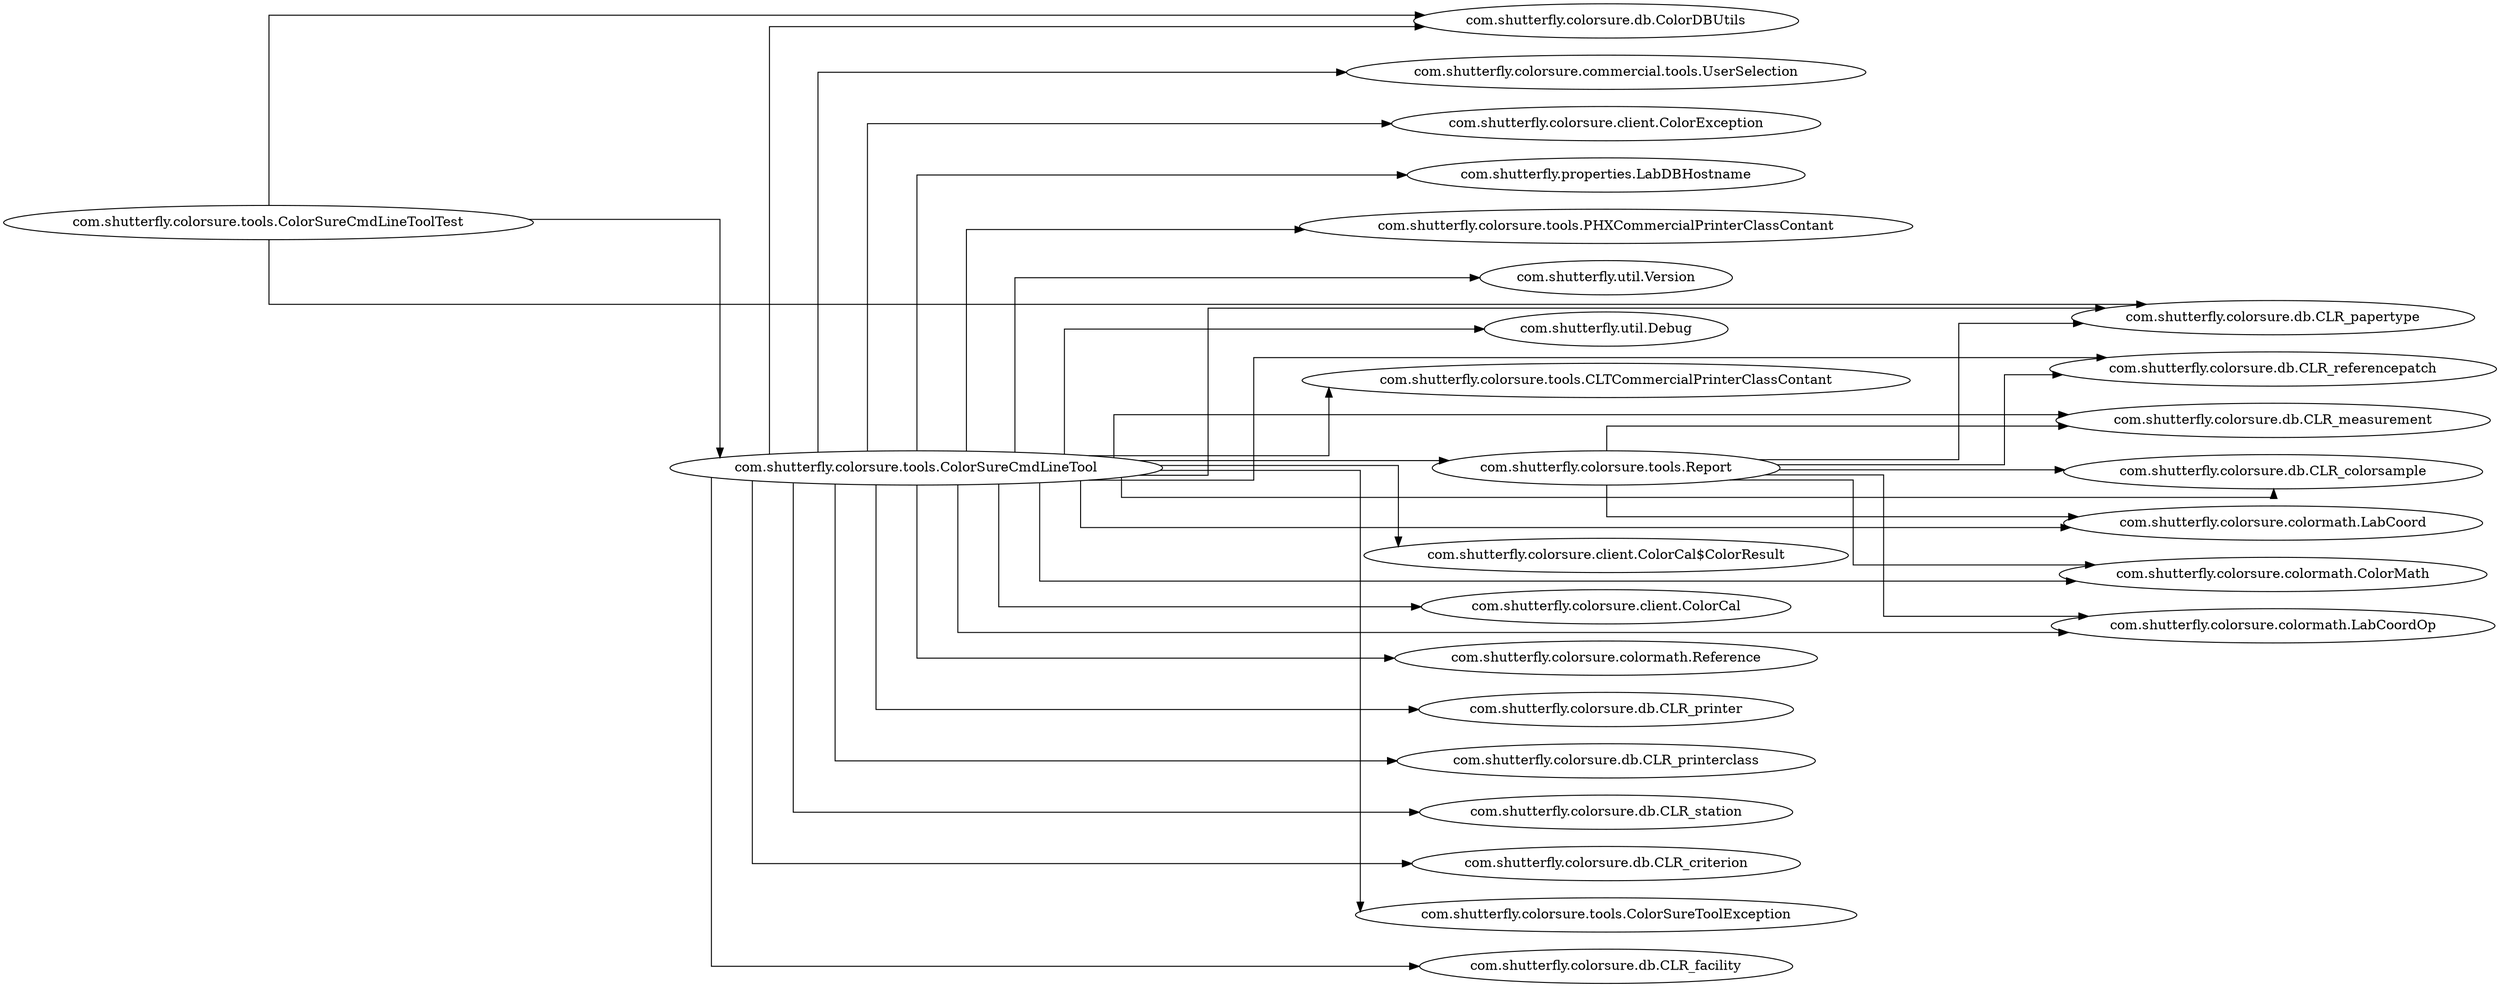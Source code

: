 digraph dependencyGraph {
 concentrate=true;
 rankdir="LR"; 
ranksep="2.0";
"com.shutterfly.colorsure.tools.CLTCommercialPrinterClassContant"; 
"com.shutterfly.colorsure.tools.ColorSureCmdLineTool"; 
"com.shutterfly.colorsure.tools.ColorSureCmdLineTool"->"com.shutterfly.colorsure.db.CLR_papertype";
"com.shutterfly.colorsure.tools.ColorSureCmdLineTool"->"com.shutterfly.colorsure.db.CLR_referencepatch";
"com.shutterfly.colorsure.tools.ColorSureCmdLineTool"->"com.shutterfly.colorsure.db.CLR_measurement";
"com.shutterfly.colorsure.tools.ColorSureCmdLineTool"->"com.shutterfly.colorsure.client.ColorCal$ColorResult";
"com.shutterfly.colorsure.tools.ColorSureCmdLineTool"->"com.shutterfly.colorsure.db.CLR_colorsample";
"com.shutterfly.colorsure.tools.ColorSureCmdLineTool"->"com.shutterfly.colorsure.client.ColorCal";
"com.shutterfly.colorsure.tools.ColorSureCmdLineTool"->"com.shutterfly.colorsure.colormath.Reference";
"com.shutterfly.colorsure.tools.ColorSureCmdLineTool"->"com.shutterfly.colorsure.colormath.LabCoord";
"com.shutterfly.colorsure.tools.ColorSureCmdLineTool"->"com.shutterfly.colorsure.db.CLR_printer";
"com.shutterfly.colorsure.tools.ColorSureCmdLineTool"->"com.shutterfly.colorsure.db.CLR_printerclass";
"com.shutterfly.colorsure.tools.ColorSureCmdLineTool"->"com.shutterfly.colorsure.db.CLR_station";
"com.shutterfly.colorsure.tools.ColorSureCmdLineTool"->"com.shutterfly.colorsure.db.CLR_criterion";
"com.shutterfly.colorsure.tools.ColorSureCmdLineTool"->"com.shutterfly.colorsure.tools.ColorSureToolException";
"com.shutterfly.colorsure.tools.ColorSureCmdLineTool"->"com.shutterfly.colorsure.db.CLR_facility";
"com.shutterfly.colorsure.tools.ColorSureCmdLineTool"->"com.shutterfly.colorsure.commercial.tools.UserSelection";
"com.shutterfly.colorsure.tools.ColorSureCmdLineTool"->"com.shutterfly.colorsure.client.ColorException";
"com.shutterfly.colorsure.tools.ColorSureCmdLineTool"->"com.shutterfly.colorsure.db.ColorDBUtils";
"com.shutterfly.colorsure.tools.ColorSureCmdLineTool"->"com.shutterfly.colorsure.colormath.ColorMath";
"com.shutterfly.colorsure.tools.ColorSureCmdLineTool"->"com.shutterfly.properties.LabDBHostname";
"com.shutterfly.colorsure.tools.ColorSureCmdLineTool"->"com.shutterfly.colorsure.tools.PHXCommercialPrinterClassContant";
"com.shutterfly.colorsure.tools.ColorSureCmdLineTool"->"com.shutterfly.colorsure.tools.CLTCommercialPrinterClassContant";
"com.shutterfly.colorsure.tools.ColorSureCmdLineTool"->"com.shutterfly.colorsure.colormath.LabCoordOp";
"com.shutterfly.colorsure.tools.ColorSureCmdLineTool"->"com.shutterfly.colorsure.tools.Report";
"com.shutterfly.colorsure.tools.ColorSureCmdLineTool"->"com.shutterfly.util.Version";
"com.shutterfly.colorsure.tools.ColorSureCmdLineTool"->"com.shutterfly.util.Debug";
"com.shutterfly.colorsure.tools.ColorSureCmdLineToolTest"; 
"com.shutterfly.colorsure.tools.ColorSureCmdLineToolTest"->"com.shutterfly.colorsure.db.CLR_papertype";
"com.shutterfly.colorsure.tools.ColorSureCmdLineToolTest"->"com.shutterfly.colorsure.tools.ColorSureCmdLineTool";
"com.shutterfly.colorsure.tools.ColorSureCmdLineToolTest"->"com.shutterfly.colorsure.db.ColorDBUtils";
"com.shutterfly.colorsure.tools.ColorSureToolException"; 
"com.shutterfly.colorsure.tools.PHXCommercialPrinterClassContant"; 
"com.shutterfly.colorsure.tools.Report"; 
"com.shutterfly.colorsure.tools.Report"->"com.shutterfly.colorsure.db.CLR_papertype";
"com.shutterfly.colorsure.tools.Report"->"com.shutterfly.colorsure.db.CLR_measurement";
"com.shutterfly.colorsure.tools.Report"->"com.shutterfly.colorsure.colormath.LabCoord";
"com.shutterfly.colorsure.tools.Report"->"com.shutterfly.colorsure.db.CLR_colorsample";
"com.shutterfly.colorsure.tools.Report"->"com.shutterfly.colorsure.db.CLR_referencepatch";
"com.shutterfly.colorsure.tools.Report"->"com.shutterfly.colorsure.colormath.LabCoordOp";
"com.shutterfly.colorsure.tools.Report"->"com.shutterfly.colorsure.colormath.ColorMath";
splines="ortho";
}